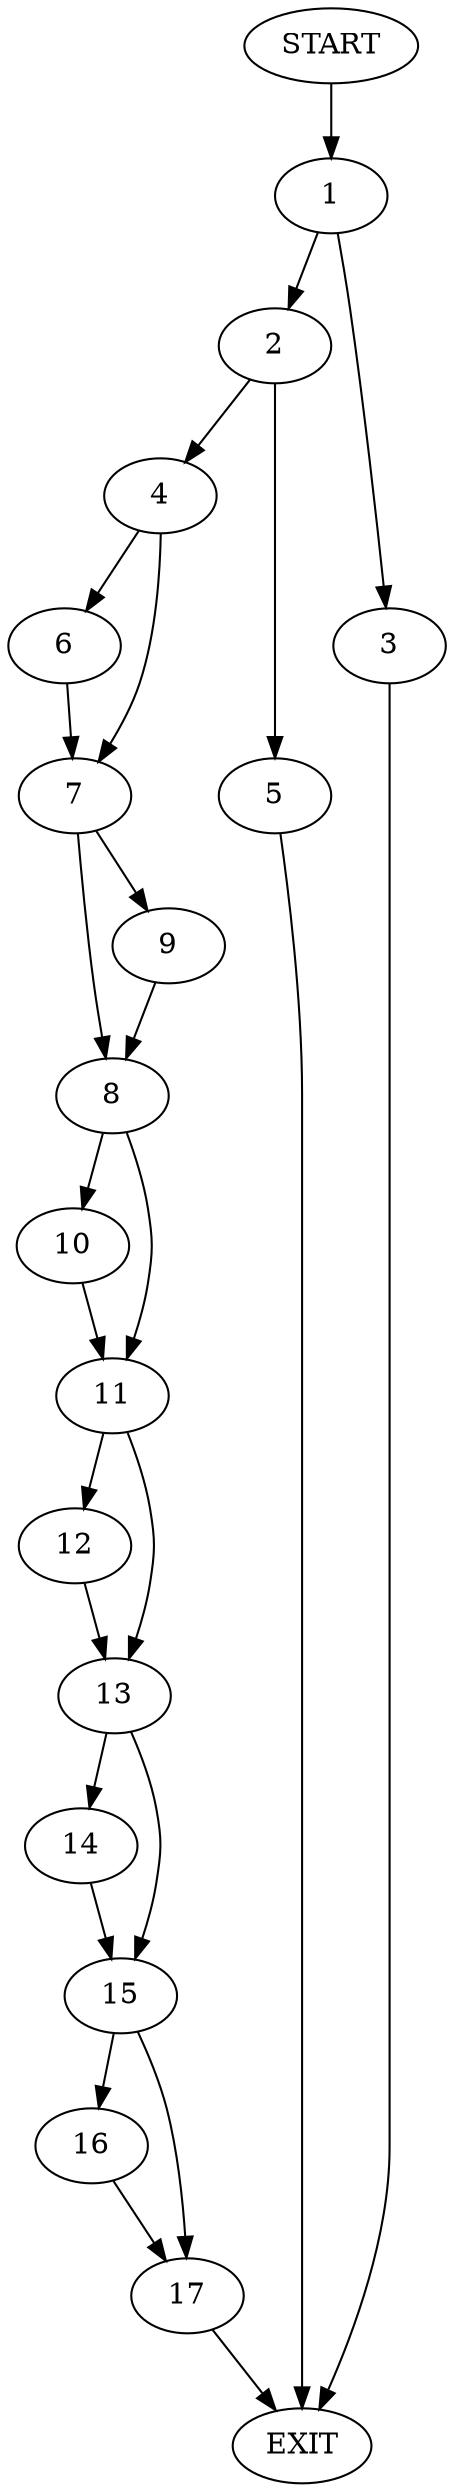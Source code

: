 digraph {
0 [label="START"]
18 [label="EXIT"]
0 -> 1
1 -> 2
1 -> 3
2 -> 4
2 -> 5
3 -> 18
5 -> 18
4 -> 6
4 -> 7
7 -> 8
7 -> 9
6 -> 7
8 -> 10
8 -> 11
9 -> 8
11 -> 12
11 -> 13
10 -> 11
13 -> 14
13 -> 15
12 -> 13
14 -> 15
15 -> 16
15 -> 17
16 -> 17
17 -> 18
}
